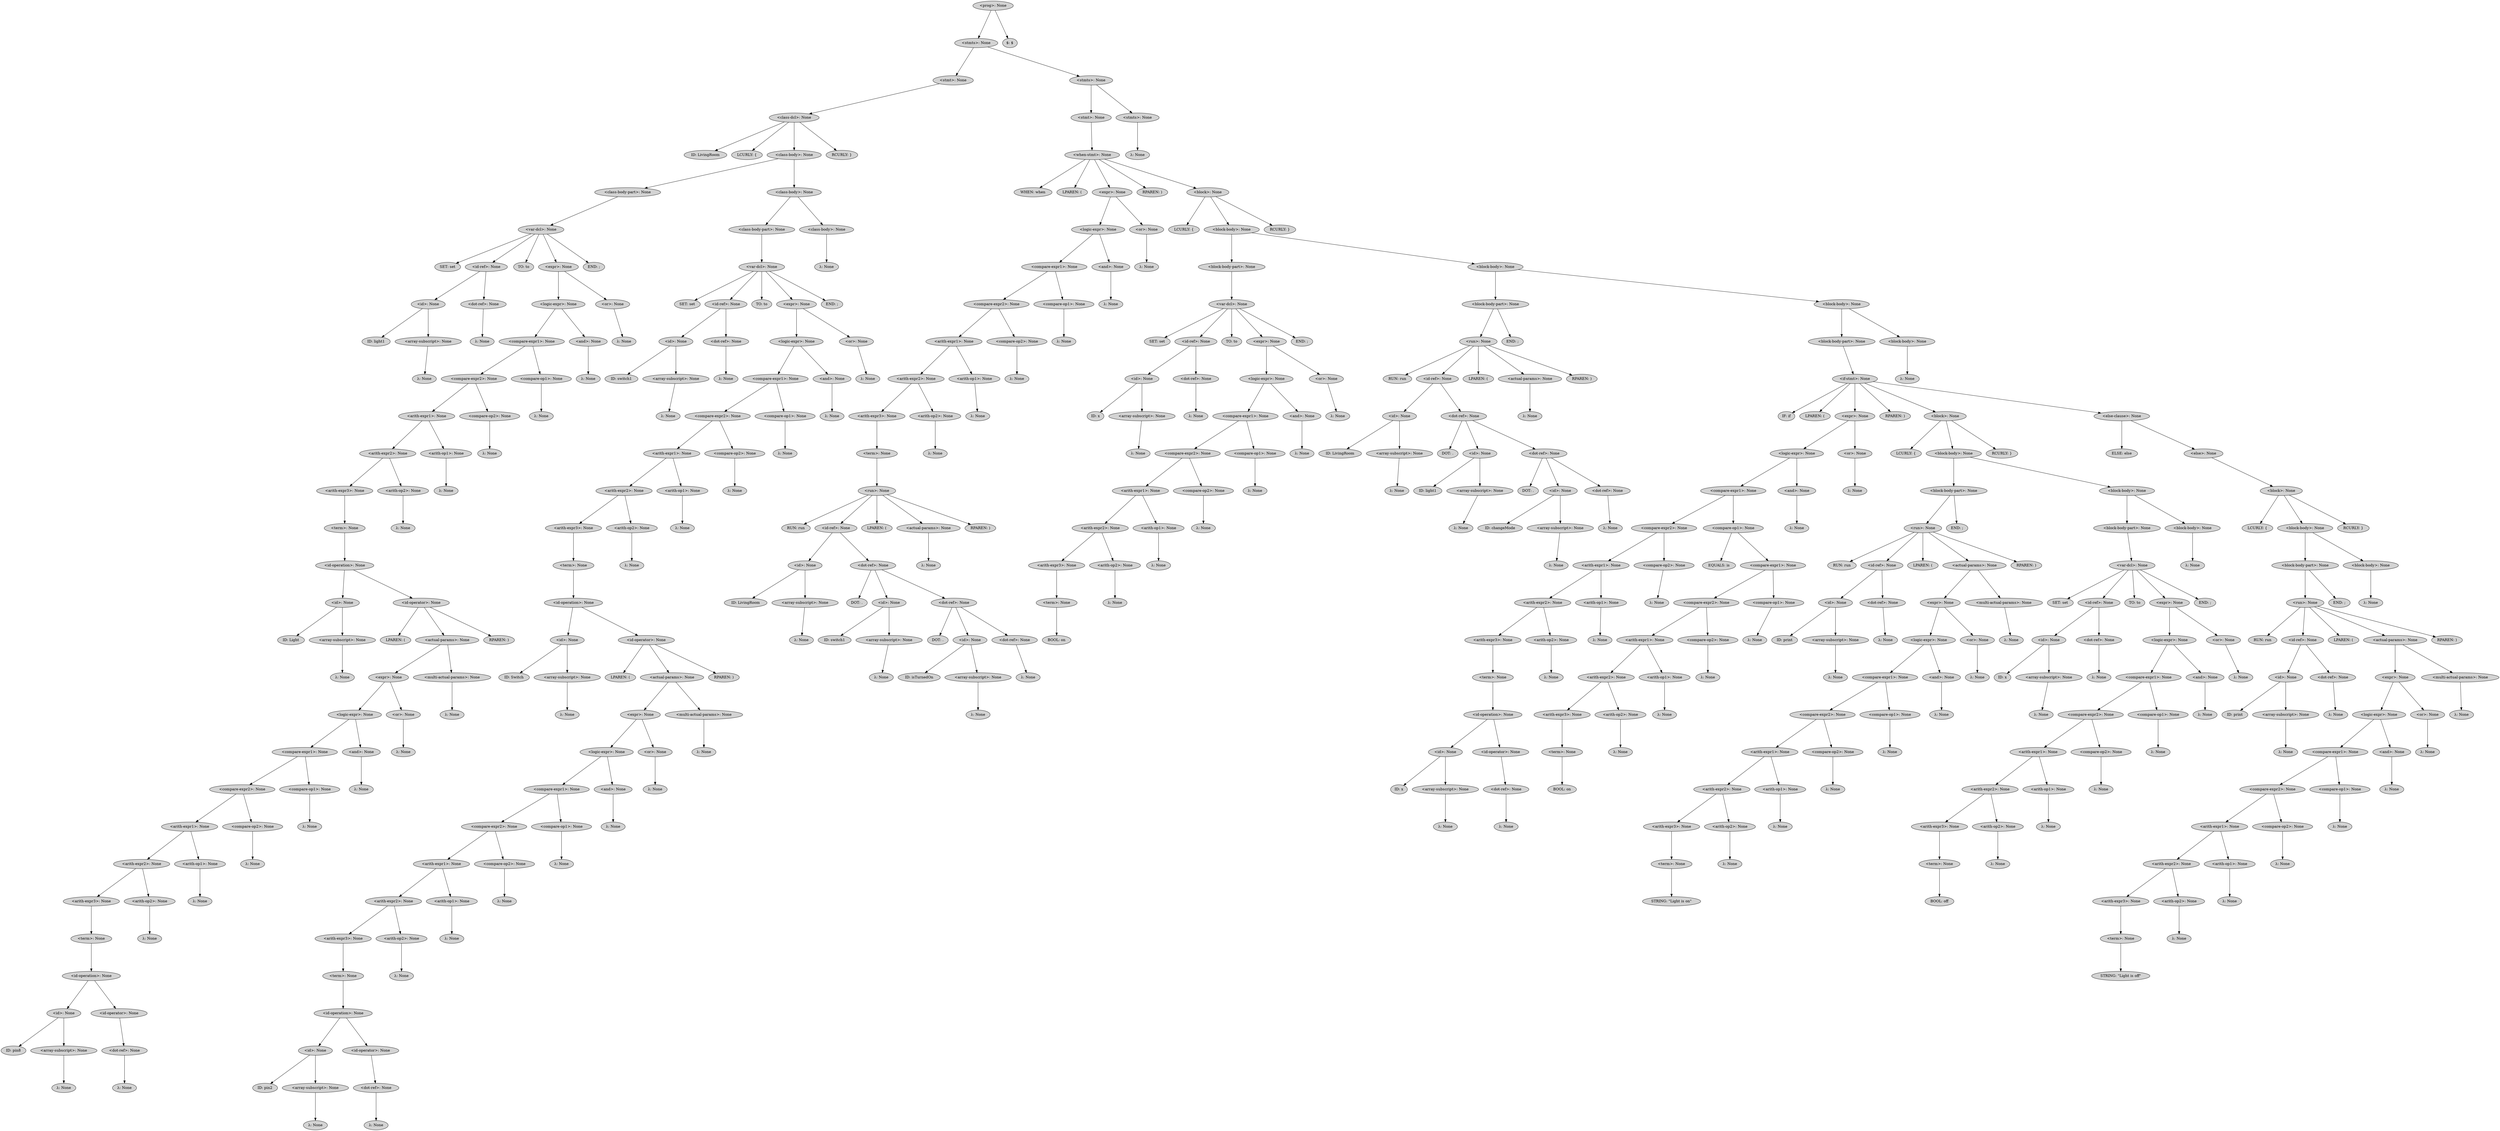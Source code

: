 digraph G {
	graph [ranksep=1.5 ratio=fill]
	node [style=filled]
	overlap=false
	3407527 [label="<prog>: None"]
	3407543 [label="<stmts>: None"]
	3407527 -> 3407543
	3407565 [label="<stmt>: None"]
	3407543 -> 3407565
	3407549 [label="<class-dcl>: None"]
	3407565 -> 3407549
	3407555 [label="ID: LivingRoom"]
	3407549 -> 3407555
	3407563 [label="LCURLY: {"]
	3407549 -> 3407563
	3407539 [label="<class-body>: None"]
	3407549 -> 3407539
	3407561 [label="<class-body-part>: None"]
	3407539 -> 3407561
	3407569 [label="<var-dcl>: None"]
	3407561 -> 3407569
	3407571 [label="SET: set"]
	3407569 -> 3407571
	3407573 [label="<id-ref>: None"]
	3407569 -> 3407573
	3407583 [label="<id>: None"]
	3407573 -> 3407583
	3407587 [label="ID: light1"]
	3407583 -> 3407587
	3407589 [label="<array-subscript>: None"]
	3407583 -> 3407589
	3407591 [label="λ: None"]
	3407589 -> 3407591
	3407585 [label="<dot-ref>: None"]
	3407573 -> 3407585
	3407593 [label="λ: None"]
	3407585 -> 3407593
	3407575 [label="TO: to"]
	3407569 -> 3407575
	3407577 [label="<expr>: None"]
	3407569 -> 3407577
	3407595 [label="<logic-expr>: None"]
	3407577 -> 3407595
	3407599 [label="<compare-expr1>: None"]
	3407595 -> 3407599
	3407603 [label="<compare-expr2>: None"]
	3407599 -> 3407603
	3407607 [label="<arith-expr1>: None"]
	3407603 -> 3407607
	3407611 [label="<arith-expr2>: None"]
	3407607 -> 3407611
	3407615 [label="<arith-expr3>: None"]
	3407611 -> 3407615
	3426053 [label="<term>: None"]
	3407615 -> 3426053
	3426055 [label="<id-operation>: None"]
	3426053 -> 3426055
	3426057 [label="<id>: None"]
	3426055 -> 3426057
	3426061 [label="ID: Light"]
	3426057 -> 3426061
	3426063 [label="<array-subscript>: None"]
	3426057 -> 3426063
	3426065 [label="λ: None"]
	3426063 -> 3426065
	3426059 [label="<id-operator>: None"]
	3426055 -> 3426059
	3426067 [label="LPAREN: ("]
	3426059 -> 3426067
	3426069 [label="<actual-params>: None"]
	3426059 -> 3426069
	3426073 [label="<expr>: None"]
	3426069 -> 3426073
	3426077 [label="<logic-expr>: None"]
	3426073 -> 3426077
	3426081 [label="<compare-expr1>: None"]
	3426077 -> 3426081
	3426085 [label="<compare-expr2>: None"]
	3426081 -> 3426085
	3426089 [label="<arith-expr1>: None"]
	3426085 -> 3426089
	3426093 [label="<arith-expr2>: None"]
	3426089 -> 3426093
	3426097 [label="<arith-expr3>: None"]
	3426093 -> 3426097
	3426101 [label="<term>: None"]
	3426097 -> 3426101
	3426103 [label="<id-operation>: None"]
	3426101 -> 3426103
	3426105 [label="<id>: None"]
	3426103 -> 3426105
	3426109 [label="ID: pin8"]
	3426105 -> 3426109
	3426111 [label="<array-subscript>: None"]
	3426105 -> 3426111
	3426113 [label="λ: None"]
	3426111 -> 3426113
	3426107 [label="<id-operator>: None"]
	3426103 -> 3426107
	3426115 [label="<dot-ref>: None"]
	3426107 -> 3426115
	3426117 [label="λ: None"]
	3426115 -> 3426117
	3426099 [label="<arith-op2>: None"]
	3426093 -> 3426099
	3426119 [label="λ: None"]
	3426099 -> 3426119
	3426095 [label="<arith-op1>: None"]
	3426089 -> 3426095
	3426121 [label="λ: None"]
	3426095 -> 3426121
	3426091 [label="<compare-op2>: None"]
	3426085 -> 3426091
	3426123 [label="λ: None"]
	3426091 -> 3426123
	3426087 [label="<compare-op1>: None"]
	3426081 -> 3426087
	3426125 [label="λ: None"]
	3426087 -> 3426125
	3426083 [label="<and>: None"]
	3426077 -> 3426083
	3426127 [label="λ: None"]
	3426083 -> 3426127
	3426079 [label="<or>: None"]
	3426073 -> 3426079
	3426129 [label="λ: None"]
	3426079 -> 3426129
	3426075 [label="<multi-actual-params>: None"]
	3426069 -> 3426075
	3426131 [label="λ: None"]
	3426075 -> 3426131
	3426071 [label="RPAREN: )"]
	3426059 -> 3426071
	3426051 [label="<arith-op2>: None"]
	3407611 -> 3426051
	3426133 [label="λ: None"]
	3426051 -> 3426133
	3407613 [label="<arith-op1>: None"]
	3407607 -> 3407613
	3426135 [label="λ: None"]
	3407613 -> 3426135
	3407609 [label="<compare-op2>: None"]
	3407603 -> 3407609
	3426137 [label="λ: None"]
	3407609 -> 3426137
	3407605 [label="<compare-op1>: None"]
	3407599 -> 3407605
	3426139 [label="λ: None"]
	3407605 -> 3426139
	3407601 [label="<and>: None"]
	3407595 -> 3407601
	3426141 [label="λ: None"]
	3407601 -> 3426141
	3407597 [label="<or>: None"]
	3407577 -> 3407597
	3426143 [label="λ: None"]
	3407597 -> 3426143
	3407579 [label="END: ;"]
	3407569 -> 3407579
	3407557 [label="<class-body>: None"]
	3407539 -> 3407557
	3426145 [label="<class-body-part>: None"]
	3407557 -> 3426145
	3426149 [label="<var-dcl>: None"]
	3426145 -> 3426149
	3426151 [label="SET: set"]
	3426149 -> 3426151
	3426153 [label="<id-ref>: None"]
	3426149 -> 3426153
	3426163 [label="<id>: None"]
	3426153 -> 3426163
	3426167 [label="ID: switch1"]
	3426163 -> 3426167
	3426169 [label="<array-subscript>: None"]
	3426163 -> 3426169
	3426171 [label="λ: None"]
	3426169 -> 3426171
	3426165 [label="<dot-ref>: None"]
	3426153 -> 3426165
	3426173 [label="λ: None"]
	3426165 -> 3426173
	3426155 [label="TO: to"]
	3426149 -> 3426155
	3426157 [label="<expr>: None"]
	3426149 -> 3426157
	3426175 [label="<logic-expr>: None"]
	3426157 -> 3426175
	3426179 [label="<compare-expr1>: None"]
	3426175 -> 3426179
	3426183 [label="<compare-expr2>: None"]
	3426179 -> 3426183
	3426187 [label="<arith-expr1>: None"]
	3426183 -> 3426187
	3426191 [label="<arith-expr2>: None"]
	3426187 -> 3426191
	3426195 [label="<arith-expr3>: None"]
	3426191 -> 3426195
	3426199 [label="<term>: None"]
	3426195 -> 3426199
	3426201 [label="<id-operation>: None"]
	3426199 -> 3426201
	3426203 [label="<id>: None"]
	3426201 -> 3426203
	3426207 [label="ID: Switch"]
	3426203 -> 3426207
	3426209 [label="<array-subscript>: None"]
	3426203 -> 3426209
	3426211 [label="λ: None"]
	3426209 -> 3426211
	3426205 [label="<id-operator>: None"]
	3426201 -> 3426205
	3426213 [label="LPAREN: ("]
	3426205 -> 3426213
	3426215 [label="<actual-params>: None"]
	3426205 -> 3426215
	3426219 [label="<expr>: None"]
	3426215 -> 3426219
	3426223 [label="<logic-expr>: None"]
	3426219 -> 3426223
	3426227 [label="<compare-expr1>: None"]
	3426223 -> 3426227
	3426231 [label="<compare-expr2>: None"]
	3426227 -> 3426231
	3426235 [label="<arith-expr1>: None"]
	3426231 -> 3426235
	3426239 [label="<arith-expr2>: None"]
	3426235 -> 3426239
	3426243 [label="<arith-expr3>: None"]
	3426239 -> 3426243
	3426247 [label="<term>: None"]
	3426243 -> 3426247
	3426249 [label="<id-operation>: None"]
	3426247 -> 3426249
	3426251 [label="<id>: None"]
	3426249 -> 3426251
	3426255 [label="ID: pin2"]
	3426251 -> 3426255
	3426257 [label="<array-subscript>: None"]
	3426251 -> 3426257
	3426259 [label="λ: None"]
	3426257 -> 3426259
	3426253 [label="<id-operator>: None"]
	3426249 -> 3426253
	3426261 [label="<dot-ref>: None"]
	3426253 -> 3426261
	3426263 [label="λ: None"]
	3426261 -> 3426263
	3426245 [label="<arith-op2>: None"]
	3426239 -> 3426245
	3426265 [label="λ: None"]
	3426245 -> 3426265
	3426241 [label="<arith-op1>: None"]
	3426235 -> 3426241
	3426267 [label="λ: None"]
	3426241 -> 3426267
	3426237 [label="<compare-op2>: None"]
	3426231 -> 3426237
	3426269 [label="λ: None"]
	3426237 -> 3426269
	3426233 [label="<compare-op1>: None"]
	3426227 -> 3426233
	3426271 [label="λ: None"]
	3426233 -> 3426271
	3426229 [label="<and>: None"]
	3426223 -> 3426229
	3426273 [label="λ: None"]
	3426229 -> 3426273
	3426225 [label="<or>: None"]
	3426219 -> 3426225
	3426275 [label="λ: None"]
	3426225 -> 3426275
	3426221 [label="<multi-actual-params>: None"]
	3426215 -> 3426221
	3426277 [label="λ: None"]
	3426221 -> 3426277
	3426217 [label="RPAREN: )"]
	3426205 -> 3426217
	3426197 [label="<arith-op2>: None"]
	3426191 -> 3426197
	3426279 [label="λ: None"]
	3426197 -> 3426279
	3426193 [label="<arith-op1>: None"]
	3426187 -> 3426193
	3426281 [label="λ: None"]
	3426193 -> 3426281
	3426189 [label="<compare-op2>: None"]
	3426183 -> 3426189
	3426283 [label="λ: None"]
	3426189 -> 3426283
	3426185 [label="<compare-op1>: None"]
	3426179 -> 3426185
	3426285 [label="λ: None"]
	3426185 -> 3426285
	3426181 [label="<and>: None"]
	3426175 -> 3426181
	3426287 [label="λ: None"]
	3426181 -> 3426287
	3426177 [label="<or>: None"]
	3426157 -> 3426177
	3426289 [label="λ: None"]
	3426177 -> 3426289
	3426159 [label="END: ;"]
	3426149 -> 3426159
	3426147 [label="<class-body>: None"]
	3407557 -> 3426147
	3426291 [label="λ: None"]
	3426147 -> 3426291
	3407545 [label="RCURLY: }"]
	3407549 -> 3407545
	3407533 [label="<stmts>: None"]
	3407543 -> 3407533
	3426293 [label="<stmt>: None"]
	3407533 -> 3426293
	3426297 [label="<when-stmt>: None"]
	3426293 -> 3426297
	3426299 [label="WHEN: when"]
	3426297 -> 3426299
	3426301 [label="LPAREN: ("]
	3426297 -> 3426301
	3426303 [label="<expr>: None"]
	3426297 -> 3426303
	3427337 [label="<logic-expr>: None"]
	3426303 -> 3427337
	3427341 [label="<compare-expr1>: None"]
	3427337 -> 3427341
	3427345 [label="<compare-expr2>: None"]
	3427341 -> 3427345
	3427349 [label="<arith-expr1>: None"]
	3427345 -> 3427349
	3427353 [label="<arith-expr2>: None"]
	3427349 -> 3427353
	3427357 [label="<arith-expr3>: None"]
	3427353 -> 3427357
	3427361 [label="<term>: None"]
	3427357 -> 3427361
	3427363 [label="<run>: None"]
	3427361 -> 3427363
	3427365 [label="RUN: run"]
	3427363 -> 3427365
	3427367 [label="<id-ref>: None"]
	3427363 -> 3427367
	3427377 [label="<id>: None"]
	3427367 -> 3427377
	3427381 [label="ID: LivingRoom"]
	3427377 -> 3427381
	3427383 [label="<array-subscript>: None"]
	3427377 -> 3427383
	3427385 [label="λ: None"]
	3427383 -> 3427385
	3427379 [label="<dot-ref>: None"]
	3427367 -> 3427379
	3427387 [label="DOT: ."]
	3427379 -> 3427387
	3427389 [label="<id>: None"]
	3427379 -> 3427389
	3427393 [label="ID: switch1"]
	3427389 -> 3427393
	3427395 [label="<array-subscript>: None"]
	3427389 -> 3427395
	3427397 [label="λ: None"]
	3427395 -> 3427397
	3427391 [label="<dot-ref>: None"]
	3427379 -> 3427391
	3427399 [label="DOT: ."]
	3427391 -> 3427399
	3427401 [label="<id>: None"]
	3427391 -> 3427401
	3427405 [label="ID: isTurnedOn"]
	3427401 -> 3427405
	3427407 [label="<array-subscript>: None"]
	3427401 -> 3427407
	3427409 [label="λ: None"]
	3427407 -> 3427409
	3427403 [label="<dot-ref>: None"]
	3427391 -> 3427403
	3427411 [label="λ: None"]
	3427403 -> 3427411
	3427369 [label="LPAREN: ("]
	3427363 -> 3427369
	3427371 [label="<actual-params>: None"]
	3427363 -> 3427371
	3427413 [label="λ: None"]
	3427371 -> 3427413
	3427373 [label="RPAREN: )"]
	3427363 -> 3427373
	3427359 [label="<arith-op2>: None"]
	3427353 -> 3427359
	3427415 [label="λ: None"]
	3427359 -> 3427415
	3427355 [label="<arith-op1>: None"]
	3427349 -> 3427355
	3427417 [label="λ: None"]
	3427355 -> 3427417
	3427351 [label="<compare-op2>: None"]
	3427345 -> 3427351
	3427419 [label="λ: None"]
	3427351 -> 3427419
	3427347 [label="<compare-op1>: None"]
	3427341 -> 3427347
	3427421 [label="λ: None"]
	3427347 -> 3427421
	3427343 [label="<and>: None"]
	3427337 -> 3427343
	3427423 [label="λ: None"]
	3427343 -> 3427423
	3427339 [label="<or>: None"]
	3426303 -> 3427339
	3427425 [label="λ: None"]
	3427339 -> 3427425
	3427331 [label="RPAREN: )"]
	3426297 -> 3427331
	3427333 [label="<block>: None"]
	3426297 -> 3427333
	3427427 [label="LCURLY: {"]
	3427333 -> 3427427
	3427429 [label="<block-body>: None"]
	3427333 -> 3427429
	3427433 [label="<block-body-part>: None"]
	3427429 -> 3427433
	3427437 [label="<var-dcl>: None"]
	3427433 -> 3427437
	3427439 [label="SET: set"]
	3427437 -> 3427439
	3427441 [label="<id-ref>: None"]
	3427437 -> 3427441
	3427451 [label="<id>: None"]
	3427441 -> 3427451
	3427455 [label="ID: x"]
	3427451 -> 3427455
	3427457 [label="<array-subscript>: None"]
	3427451 -> 3427457
	3427459 [label="λ: None"]
	3427457 -> 3427459
	3427453 [label="<dot-ref>: None"]
	3427441 -> 3427453
	3427461 [label="λ: None"]
	3427453 -> 3427461
	3427443 [label="TO: to"]
	3427437 -> 3427443
	3427445 [label="<expr>: None"]
	3427437 -> 3427445
	3427463 [label="<logic-expr>: None"]
	3427445 -> 3427463
	3427467 [label="<compare-expr1>: None"]
	3427463 -> 3427467
	3427471 [label="<compare-expr2>: None"]
	3427467 -> 3427471
	3427475 [label="<arith-expr1>: None"]
	3427471 -> 3427475
	3427479 [label="<arith-expr2>: None"]
	3427475 -> 3427479
	3427483 [label="<arith-expr3>: None"]
	3427479 -> 3427483
	3427487 [label="<term>: None"]
	3427483 -> 3427487
	3427489 [label="BOOL: on"]
	3427487 -> 3427489
	3427485 [label="<arith-op2>: None"]
	3427479 -> 3427485
	3427491 [label="λ: None"]
	3427485 -> 3427491
	3427481 [label="<arith-op1>: None"]
	3427475 -> 3427481
	3427493 [label="λ: None"]
	3427481 -> 3427493
	3427477 [label="<compare-op2>: None"]
	3427471 -> 3427477
	3427495 [label="λ: None"]
	3427477 -> 3427495
	3427473 [label="<compare-op1>: None"]
	3427467 -> 3427473
	3427497 [label="λ: None"]
	3427473 -> 3427497
	3427469 [label="<and>: None"]
	3427463 -> 3427469
	3427499 [label="λ: None"]
	3427469 -> 3427499
	3427465 [label="<or>: None"]
	3427445 -> 3427465
	3427501 [label="λ: None"]
	3427465 -> 3427501
	3427447 [label="END: ;"]
	3427437 -> 3427447
	3427435 [label="<block-body>: None"]
	3427429 -> 3427435
	3427503 [label="<block-body-part>: None"]
	3427435 -> 3427503
	3427507 [label="<run>: None"]
	3427503 -> 3427507
	3427511 [label="RUN: run"]
	3427507 -> 3427511
	3427513 [label="<id-ref>: None"]
	3427507 -> 3427513
	3427523 [label="<id>: None"]
	3427513 -> 3427523
	3427527 [label="ID: LivingRoom"]
	3427523 -> 3427527
	3427529 [label="<array-subscript>: None"]
	3427523 -> 3427529
	3427531 [label="λ: None"]
	3427529 -> 3427531
	3427525 [label="<dot-ref>: None"]
	3427513 -> 3427525
	3427533 [label="DOT: ."]
	3427525 -> 3427533
	3427535 [label="<id>: None"]
	3427525 -> 3427535
	3427539 [label="ID: light1"]
	3427535 -> 3427539
	3427541 [label="<array-subscript>: None"]
	3427535 -> 3427541
	3427543 [label="λ: None"]
	3427541 -> 3427543
	3427537 [label="<dot-ref>: None"]
	3427525 -> 3427537
	3427545 [label="DOT: ."]
	3427537 -> 3427545
	3427547 [label="<id>: None"]
	3427537 -> 3427547
	3427551 [label="ID: changeMode"]
	3427547 -> 3427551
	3427553 [label="<array-subscript>: None"]
	3427547 -> 3427553
	3427555 [label="λ: None"]
	3427553 -> 3427555
	3427549 [label="<dot-ref>: None"]
	3427537 -> 3427549
	3427557 [label="λ: None"]
	3427549 -> 3427557
	3427515 [label="LPAREN: ("]
	3427507 -> 3427515
	3427517 [label="<actual-params>: None"]
	3427507 -> 3427517
	3427559 [label="λ: None"]
	3427517 -> 3427559
	3427519 [label="RPAREN: )"]
	3427507 -> 3427519
	3427509 [label="END: ;"]
	3427503 -> 3427509
	3427505 [label="<block-body>: None"]
	3427435 -> 3427505
	3427561 [label="<block-body-part>: None"]
	3427505 -> 3427561
	3427565 [label="<if-stmt>: None"]
	3427561 -> 3427565
	3427567 [label="IF: if"]
	3427565 -> 3427567
	3427569 [label="LPAREN: ("]
	3427565 -> 3427569
	3427571 [label="<expr>: None"]
	3427565 -> 3427571
	3427581 [label="<logic-expr>: None"]
	3427571 -> 3427581
	3428611 [label="<compare-expr1>: None"]
	3427581 -> 3428611
	3428615 [label="<compare-expr2>: None"]
	3428611 -> 3428615
	3428619 [label="<arith-expr1>: None"]
	3428615 -> 3428619
	3428623 [label="<arith-expr2>: None"]
	3428619 -> 3428623
	3428627 [label="<arith-expr3>: None"]
	3428623 -> 3428627
	3428631 [label="<term>: None"]
	3428627 -> 3428631
	3428633 [label="<id-operation>: None"]
	3428631 -> 3428633
	3428635 [label="<id>: None"]
	3428633 -> 3428635
	3428639 [label="ID: x"]
	3428635 -> 3428639
	3428641 [label="<array-subscript>: None"]
	3428635 -> 3428641
	3428643 [label="λ: None"]
	3428641 -> 3428643
	3428637 [label="<id-operator>: None"]
	3428633 -> 3428637
	3428645 [label="<dot-ref>: None"]
	3428637 -> 3428645
	3428647 [label="λ: None"]
	3428645 -> 3428647
	3428629 [label="<arith-op2>: None"]
	3428623 -> 3428629
	3428649 [label="λ: None"]
	3428629 -> 3428649
	3428625 [label="<arith-op1>: None"]
	3428619 -> 3428625
	3428651 [label="λ: None"]
	3428625 -> 3428651
	3428621 [label="<compare-op2>: None"]
	3428615 -> 3428621
	3428653 [label="λ: None"]
	3428621 -> 3428653
	3428617 [label="<compare-op1>: None"]
	3428611 -> 3428617
	3428655 [label="EQUALS: is"]
	3428617 -> 3428655
	3428657 [label="<compare-expr1>: None"]
	3428617 -> 3428657
	3428659 [label="<compare-expr2>: None"]
	3428657 -> 3428659
	3428663 [label="<arith-expr1>: None"]
	3428659 -> 3428663
	3428667 [label="<arith-expr2>: None"]
	3428663 -> 3428667
	3428671 [label="<arith-expr3>: None"]
	3428667 -> 3428671
	3428675 [label="<term>: None"]
	3428671 -> 3428675
	3428677 [label="BOOL: on"]
	3428675 -> 3428677
	3428673 [label="<arith-op2>: None"]
	3428667 -> 3428673
	3428679 [label="λ: None"]
	3428673 -> 3428679
	3428669 [label="<arith-op1>: None"]
	3428663 -> 3428669
	3428681 [label="λ: None"]
	3428669 -> 3428681
	3428665 [label="<compare-op2>: None"]
	3428659 -> 3428665
	3428683 [label="λ: None"]
	3428665 -> 3428683
	3428661 [label="<compare-op1>: None"]
	3428657 -> 3428661
	3428685 [label="λ: None"]
	3428661 -> 3428685
	3428613 [label="<and>: None"]
	3427581 -> 3428613
	3428687 [label="λ: None"]
	3428613 -> 3428687
	3427583 [label="<or>: None"]
	3427571 -> 3427583
	3428689 [label="λ: None"]
	3427583 -> 3428689
	3427573 [label="RPAREN: )"]
	3427565 -> 3427573
	3427575 [label="<block>: None"]
	3427565 -> 3427575
	3428691 [label="LCURLY: {"]
	3427575 -> 3428691
	3428693 [label="<block-body>: None"]
	3427575 -> 3428693
	3428697 [label="<block-body-part>: None"]
	3428693 -> 3428697
	3428701 [label="<run>: None"]
	3428697 -> 3428701
	3428705 [label="RUN: run"]
	3428701 -> 3428705
	3428707 [label="<id-ref>: None"]
	3428701 -> 3428707
	3428717 [label="<id>: None"]
	3428707 -> 3428717
	3428721 [label="ID: print"]
	3428717 -> 3428721
	3428723 [label="<array-subscript>: None"]
	3428717 -> 3428723
	3428725 [label="λ: None"]
	3428723 -> 3428725
	3428719 [label="<dot-ref>: None"]
	3428707 -> 3428719
	3428727 [label="λ: None"]
	3428719 -> 3428727
	3428709 [label="LPAREN: ("]
	3428701 -> 3428709
	3428711 [label="<actual-params>: None"]
	3428701 -> 3428711
	3428729 [label="<expr>: None"]
	3428711 -> 3428729
	3428733 [label="<logic-expr>: None"]
	3428729 -> 3428733
	3428737 [label="<compare-expr1>: None"]
	3428733 -> 3428737
	3428741 [label="<compare-expr2>: None"]
	3428737 -> 3428741
	3428745 [label="<arith-expr1>: None"]
	3428741 -> 3428745
	3428749 [label="<arith-expr2>: None"]
	3428745 -> 3428749
	3428753 [label="<arith-expr3>: None"]
	3428749 -> 3428753
	3428757 [label="<term>: None"]
	3428753 -> 3428757
	3428759 [label="STRING: \"Light is on\""]
	3428757 -> 3428759
	3428755 [label="<arith-op2>: None"]
	3428749 -> 3428755
	3428761 [label="λ: None"]
	3428755 -> 3428761
	3428751 [label="<arith-op1>: None"]
	3428745 -> 3428751
	3428763 [label="λ: None"]
	3428751 -> 3428763
	3428747 [label="<compare-op2>: None"]
	3428741 -> 3428747
	3428765 [label="λ: None"]
	3428747 -> 3428765
	3428743 [label="<compare-op1>: None"]
	3428737 -> 3428743
	3428767 [label="λ: None"]
	3428743 -> 3428767
	3428739 [label="<and>: None"]
	3428733 -> 3428739
	3428769 [label="λ: None"]
	3428739 -> 3428769
	3428735 [label="<or>: None"]
	3428729 -> 3428735
	3428771 [label="λ: None"]
	3428735 -> 3428771
	3428731 [label="<multi-actual-params>: None"]
	3428711 -> 3428731
	3428773 [label="λ: None"]
	3428731 -> 3428773
	3428713 [label="RPAREN: )"]
	3428701 -> 3428713
	3428703 [label="END: ;"]
	3428697 -> 3428703
	3428699 [label="<block-body>: None"]
	3428693 -> 3428699
	3428775 [label="<block-body-part>: None"]
	3428699 -> 3428775
	3428779 [label="<var-dcl>: None"]
	3428775 -> 3428779
	3428781 [label="SET: set"]
	3428779 -> 3428781
	3428783 [label="<id-ref>: None"]
	3428779 -> 3428783
	3428793 [label="<id>: None"]
	3428783 -> 3428793
	3428797 [label="ID: x"]
	3428793 -> 3428797
	3428799 [label="<array-subscript>: None"]
	3428793 -> 3428799
	3428801 [label="λ: None"]
	3428799 -> 3428801
	3428795 [label="<dot-ref>: None"]
	3428783 -> 3428795
	3428803 [label="λ: None"]
	3428795 -> 3428803
	3428785 [label="TO: to"]
	3428779 -> 3428785
	3428787 [label="<expr>: None"]
	3428779 -> 3428787
	3428805 [label="<logic-expr>: None"]
	3428787 -> 3428805
	3428809 [label="<compare-expr1>: None"]
	3428805 -> 3428809
	3428813 [label="<compare-expr2>: None"]
	3428809 -> 3428813
	3428817 [label="<arith-expr1>: None"]
	3428813 -> 3428817
	3428821 [label="<arith-expr2>: None"]
	3428817 -> 3428821
	3428825 [label="<arith-expr3>: None"]
	3428821 -> 3428825
	3428829 [label="<term>: None"]
	3428825 -> 3428829
	3428831 [label="BOOL: off"]
	3428829 -> 3428831
	3428827 [label="<arith-op2>: None"]
	3428821 -> 3428827
	3428833 [label="λ: None"]
	3428827 -> 3428833
	3428823 [label="<arith-op1>: None"]
	3428817 -> 3428823
	3428835 [label="λ: None"]
	3428823 -> 3428835
	3428819 [label="<compare-op2>: None"]
	3428813 -> 3428819
	3428837 [label="λ: None"]
	3428819 -> 3428837
	3428815 [label="<compare-op1>: None"]
	3428809 -> 3428815
	3428839 [label="λ: None"]
	3428815 -> 3428839
	3428811 [label="<and>: None"]
	3428805 -> 3428811
	3428841 [label="λ: None"]
	3428811 -> 3428841
	3428807 [label="<or>: None"]
	3428787 -> 3428807
	3428843 [label="λ: None"]
	3428807 -> 3428843
	3428789 [label="END: ;"]
	3428779 -> 3428789
	3428777 [label="<block-body>: None"]
	3428699 -> 3428777
	3428845 [label="λ: None"]
	3428777 -> 3428845
	3428695 [label="RCURLY: }"]
	3427575 -> 3428695
	3427579 [label="<else-clause>: None"]
	3427565 -> 3427579
	3428847 [label="ELSE: else"]
	3427579 -> 3428847
	3428849 [label="<else>: None"]
	3427579 -> 3428849
	3428851 [label="<block>: None"]
	3428849 -> 3428851
	3428853 [label="LCURLY: {"]
	3428851 -> 3428853
	3428855 [label="<block-body>: None"]
	3428851 -> 3428855
	3428859 [label="<block-body-part>: None"]
	3428855 -> 3428859
	3428863 [label="<run>: None"]
	3428859 -> 3428863
	3430149 [label="RUN: run"]
	3428863 -> 3430149
	3430151 [label="<id-ref>: None"]
	3428863 -> 3430151
	3430161 [label="<id>: None"]
	3430151 -> 3430161
	3430165 [label="ID: print"]
	3430161 -> 3430165
	3430167 [label="<array-subscript>: None"]
	3430161 -> 3430167
	3430169 [label="λ: None"]
	3430167 -> 3430169
	3430163 [label="<dot-ref>: None"]
	3430151 -> 3430163
	3430171 [label="λ: None"]
	3430163 -> 3430171
	3430153 [label="LPAREN: ("]
	3428863 -> 3430153
	3430155 [label="<actual-params>: None"]
	3428863 -> 3430155
	3430173 [label="<expr>: None"]
	3430155 -> 3430173
	3430177 [label="<logic-expr>: None"]
	3430173 -> 3430177
	3430181 [label="<compare-expr1>: None"]
	3430177 -> 3430181
	3430185 [label="<compare-expr2>: None"]
	3430181 -> 3430185
	3430189 [label="<arith-expr1>: None"]
	3430185 -> 3430189
	3430193 [label="<arith-expr2>: None"]
	3430189 -> 3430193
	3430197 [label="<arith-expr3>: None"]
	3430193 -> 3430197
	3430201 [label="<term>: None"]
	3430197 -> 3430201
	3430203 [label="STRING: \"Light is off\""]
	3430201 -> 3430203
	3430199 [label="<arith-op2>: None"]
	3430193 -> 3430199
	3430205 [label="λ: None"]
	3430199 -> 3430205
	3430195 [label="<arith-op1>: None"]
	3430189 -> 3430195
	3430207 [label="λ: None"]
	3430195 -> 3430207
	3430191 [label="<compare-op2>: None"]
	3430185 -> 3430191
	3430209 [label="λ: None"]
	3430191 -> 3430209
	3430187 [label="<compare-op1>: None"]
	3430181 -> 3430187
	3430211 [label="λ: None"]
	3430187 -> 3430211
	3430183 [label="<and>: None"]
	3430177 -> 3430183
	3430213 [label="λ: None"]
	3430183 -> 3430213
	3430179 [label="<or>: None"]
	3430173 -> 3430179
	3430215 [label="λ: None"]
	3430179 -> 3430215
	3430175 [label="<multi-actual-params>: None"]
	3430155 -> 3430175
	3430217 [label="λ: None"]
	3430175 -> 3430217
	3430157 [label="RPAREN: )"]
	3428863 -> 3430157
	3430147 [label="END: ;"]
	3428859 -> 3430147
	3428861 [label="<block-body>: None"]
	3428855 -> 3428861
	3430219 [label="λ: None"]
	3428861 -> 3430219
	3428857 [label="RCURLY: }"]
	3428851 -> 3428857
	3427563 [label="<block-body>: None"]
	3427505 -> 3427563
	3430221 [label="λ: None"]
	3427563 -> 3430221
	3427431 [label="RCURLY: }"]
	3427333 -> 3427431
	3426295 [label="<stmts>: None"]
	3407533 -> 3426295
	3430223 [label="λ: None"]
	3426295 -> 3430223
	3407567 [label="$: $"]
	3407527 -> 3407567
}
